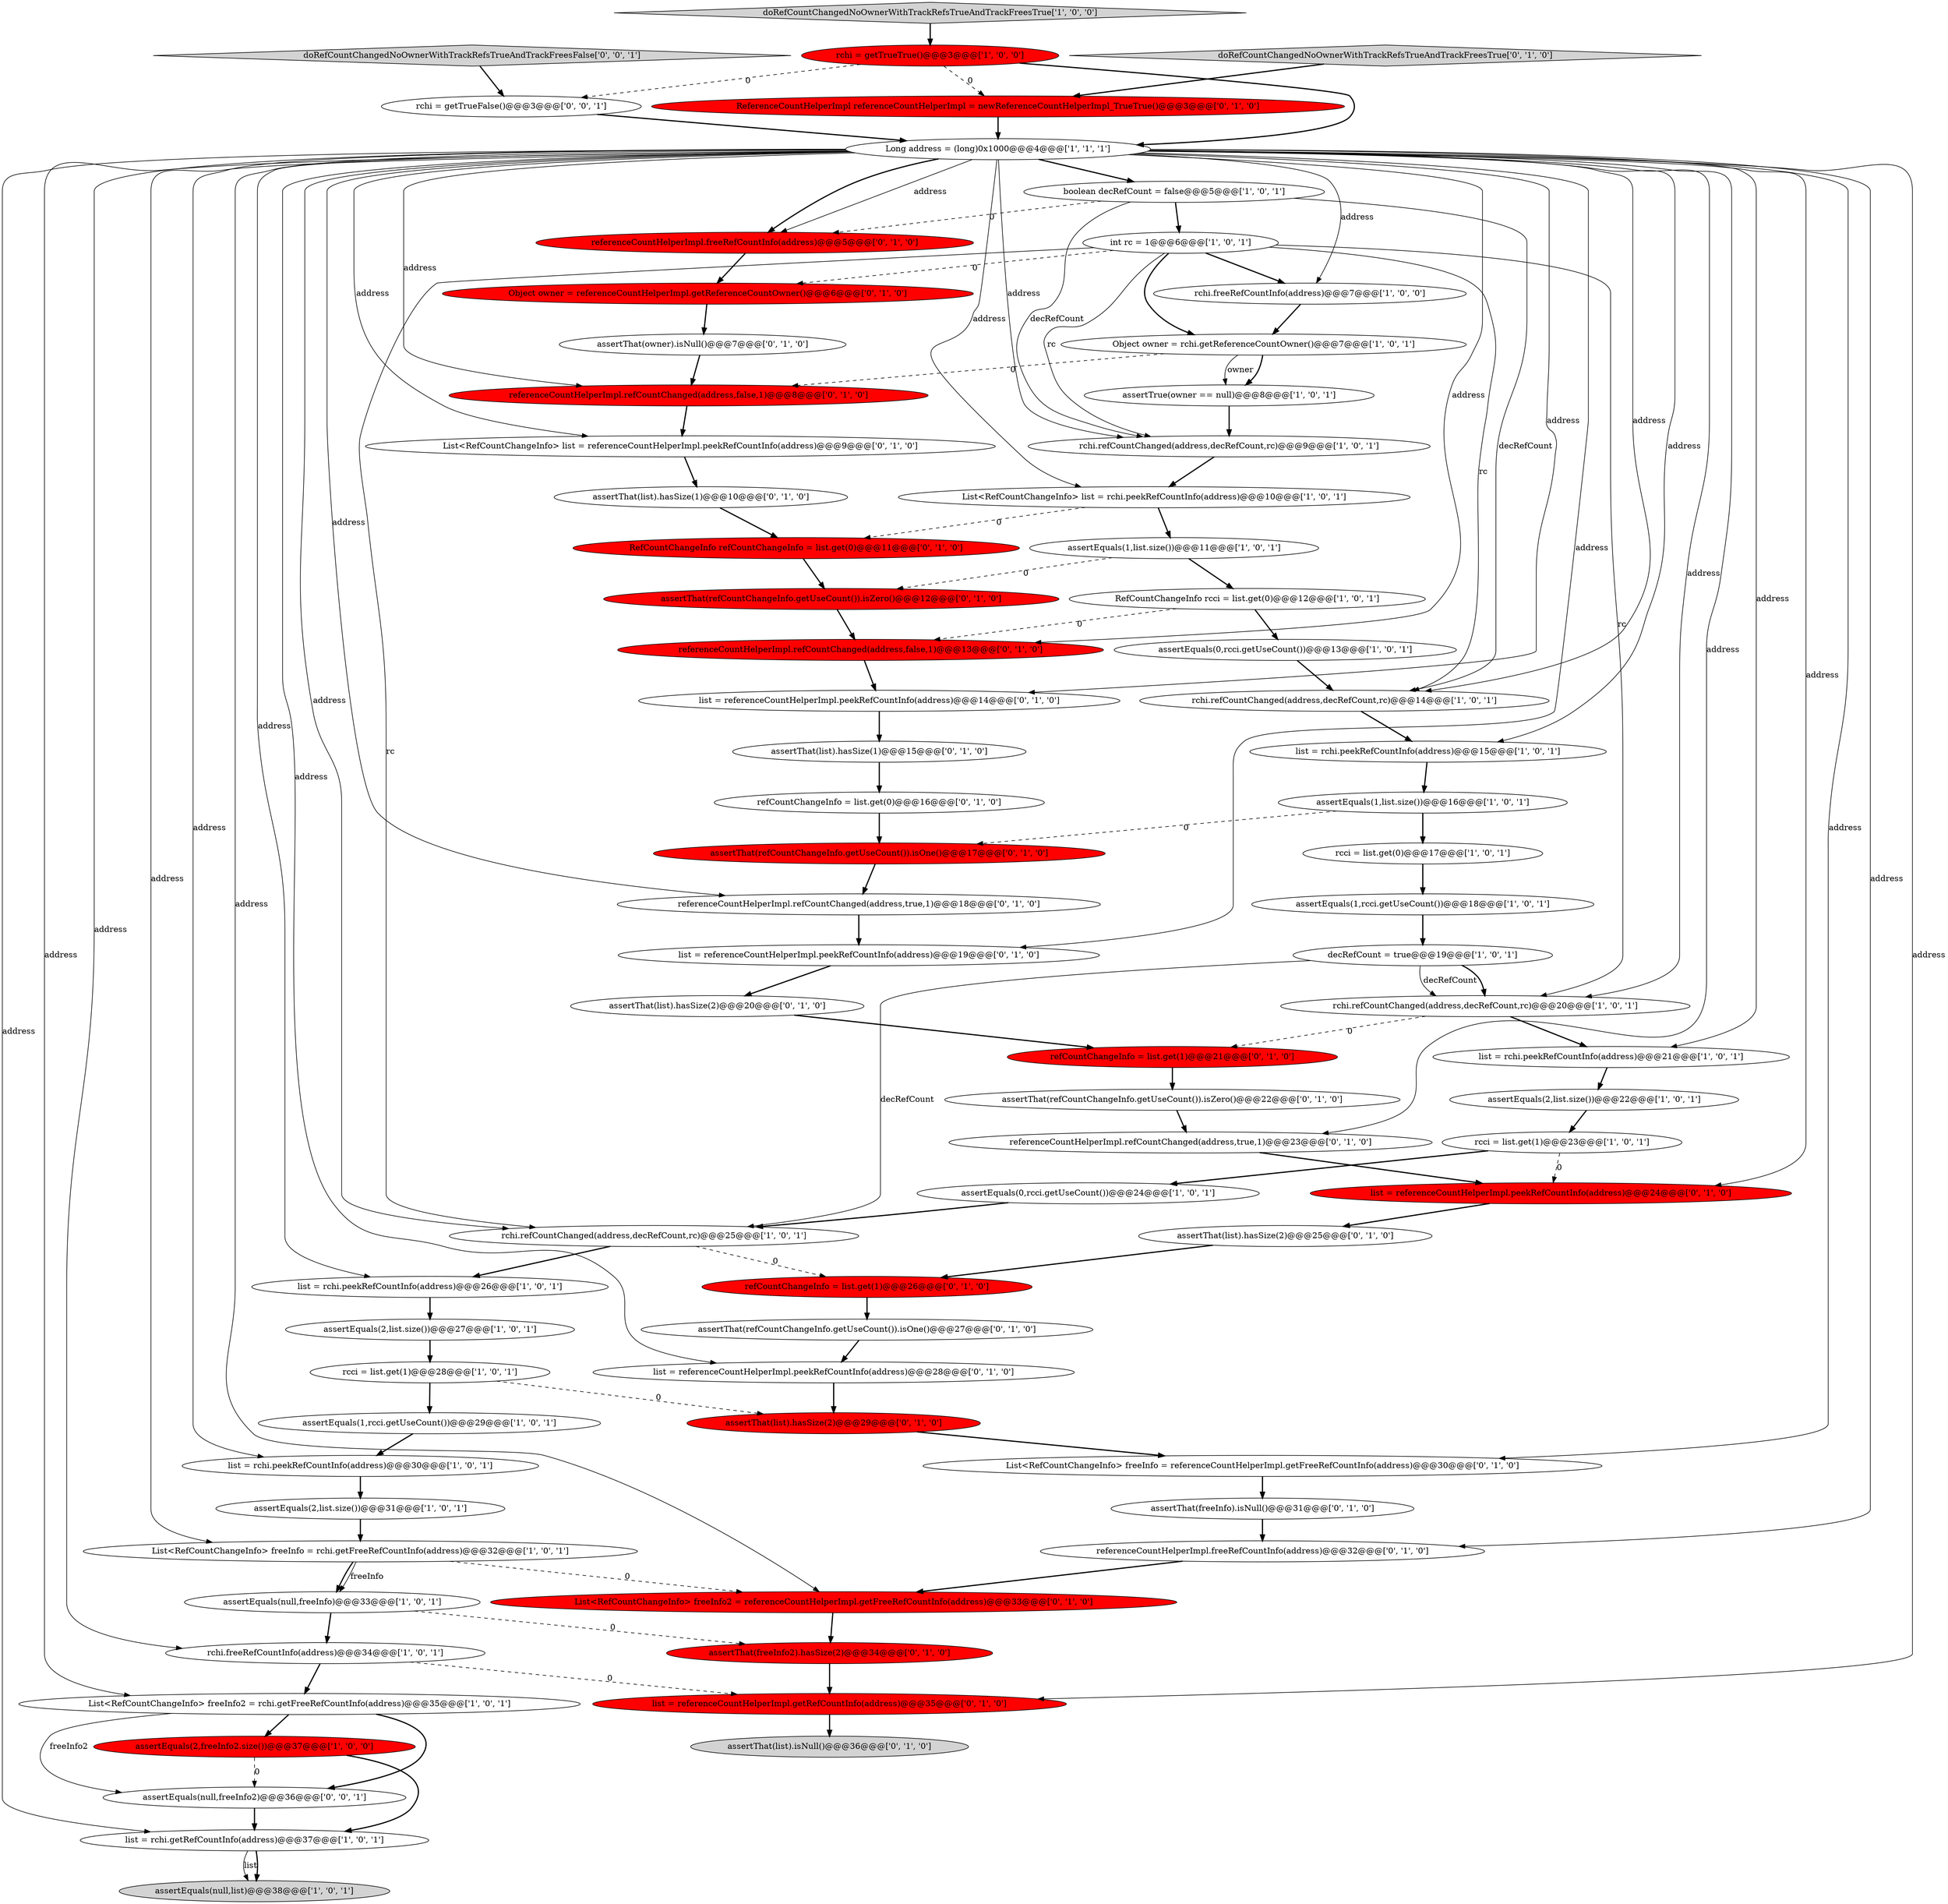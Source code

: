 digraph {
65 [style = filled, label = "refCountChangeInfo = list.get(0)@@@16@@@['0', '1', '0']", fillcolor = white, shape = ellipse image = "AAA0AAABBB2BBB"];
3 [style = filled, label = "assertEquals(1,list.size())@@@11@@@['1', '0', '1']", fillcolor = white, shape = ellipse image = "AAA0AAABBB1BBB"];
35 [style = filled, label = "assertEquals(0,rcci.getUseCount())@@@24@@@['1', '0', '1']", fillcolor = white, shape = ellipse image = "AAA0AAABBB1BBB"];
9 [style = filled, label = "assertEquals(1,rcci.getUseCount())@@@18@@@['1', '0', '1']", fillcolor = white, shape = ellipse image = "AAA0AAABBB1BBB"];
54 [style = filled, label = "assertThat(list).hasSize(2)@@@20@@@['0', '1', '0']", fillcolor = white, shape = ellipse image = "AAA0AAABBB2BBB"];
6 [style = filled, label = "list = rchi.getRefCountInfo(address)@@@37@@@['1', '0', '1']", fillcolor = white, shape = ellipse image = "AAA0AAABBB1BBB"];
30 [style = filled, label = "assertTrue(owner == null)@@@8@@@['1', '0', '1']", fillcolor = white, shape = ellipse image = "AAA0AAABBB1BBB"];
31 [style = filled, label = "assertEquals(1,rcci.getUseCount())@@@29@@@['1', '0', '1']", fillcolor = white, shape = ellipse image = "AAA0AAABBB1BBB"];
40 [style = filled, label = "referenceCountHelperImpl.refCountChanged(address,true,1)@@@18@@@['0', '1', '0']", fillcolor = white, shape = ellipse image = "AAA0AAABBB2BBB"];
69 [style = filled, label = "refCountChangeInfo = list.get(1)@@@21@@@['0', '1', '0']", fillcolor = red, shape = ellipse image = "AAA1AAABBB2BBB"];
5 [style = filled, label = "assertEquals(2,list.size())@@@27@@@['1', '0', '1']", fillcolor = white, shape = ellipse image = "AAA0AAABBB1BBB"];
48 [style = filled, label = "assertThat(refCountChangeInfo.getUseCount()).isOne()@@@17@@@['0', '1', '0']", fillcolor = red, shape = ellipse image = "AAA1AAABBB2BBB"];
63 [style = filled, label = "List<RefCountChangeInfo> list = referenceCountHelperImpl.peekRefCountInfo(address)@@@9@@@['0', '1', '0']", fillcolor = white, shape = ellipse image = "AAA0AAABBB2BBB"];
60 [style = filled, label = "list = referenceCountHelperImpl.peekRefCountInfo(address)@@@24@@@['0', '1', '0']", fillcolor = red, shape = ellipse image = "AAA1AAABBB2BBB"];
23 [style = filled, label = "rchi.refCountChanged(address,decRefCount,rc)@@@20@@@['1', '0', '1']", fillcolor = white, shape = ellipse image = "AAA0AAABBB1BBB"];
43 [style = filled, label = "referenceCountHelperImpl.refCountChanged(address,false,1)@@@13@@@['0', '1', '0']", fillcolor = red, shape = ellipse image = "AAA1AAABBB2BBB"];
7 [style = filled, label = "assertEquals(2,list.size())@@@22@@@['1', '0', '1']", fillcolor = white, shape = ellipse image = "AAA0AAABBB1BBB"];
37 [style = filled, label = "rchi.freeRefCountInfo(address)@@@7@@@['1', '0', '0']", fillcolor = white, shape = ellipse image = "AAA0AAABBB1BBB"];
51 [style = filled, label = "assertThat(freeInfo2).hasSize(2)@@@34@@@['0', '1', '0']", fillcolor = red, shape = ellipse image = "AAA1AAABBB2BBB"];
46 [style = filled, label = "referenceCountHelperImpl.refCountChanged(address,true,1)@@@23@@@['0', '1', '0']", fillcolor = white, shape = ellipse image = "AAA0AAABBB2BBB"];
57 [style = filled, label = "referenceCountHelperImpl.freeRefCountInfo(address)@@@5@@@['0', '1', '0']", fillcolor = red, shape = ellipse image = "AAA1AAABBB2BBB"];
11 [style = filled, label = "assertEquals(null,freeInfo)@@@33@@@['1', '0', '1']", fillcolor = white, shape = ellipse image = "AAA0AAABBB1BBB"];
14 [style = filled, label = "assertEquals(2,list.size())@@@31@@@['1', '0', '1']", fillcolor = white, shape = ellipse image = "AAA0AAABBB1BBB"];
39 [style = filled, label = "assertThat(list).hasSize(2)@@@29@@@['0', '1', '0']", fillcolor = red, shape = ellipse image = "AAA1AAABBB2BBB"];
10 [style = filled, label = "assertEquals(0,rcci.getUseCount())@@@13@@@['1', '0', '1']", fillcolor = white, shape = ellipse image = "AAA0AAABBB1BBB"];
15 [style = filled, label = "boolean decRefCount = false@@@5@@@['1', '0', '1']", fillcolor = white, shape = ellipse image = "AAA0AAABBB1BBB"];
0 [style = filled, label = "rchi.freeRefCountInfo(address)@@@34@@@['1', '0', '1']", fillcolor = white, shape = ellipse image = "AAA0AAABBB1BBB"];
33 [style = filled, label = "assertEquals(null,list)@@@38@@@['1', '0', '1']", fillcolor = lightgray, shape = ellipse image = "AAA0AAABBB1BBB"];
62 [style = filled, label = "assertThat(list).isNull()@@@36@@@['0', '1', '0']", fillcolor = lightgray, shape = ellipse image = "AAA0AAABBB2BBB"];
17 [style = filled, label = "rchi.refCountChanged(address,decRefCount,rc)@@@9@@@['1', '0', '1']", fillcolor = white, shape = ellipse image = "AAA0AAABBB1BBB"];
49 [style = filled, label = "List<RefCountChangeInfo> freeInfo2 = referenceCountHelperImpl.getFreeRefCountInfo(address)@@@33@@@['0', '1', '0']", fillcolor = red, shape = ellipse image = "AAA1AAABBB2BBB"];
64 [style = filled, label = "list = referenceCountHelperImpl.peekRefCountInfo(address)@@@14@@@['0', '1', '0']", fillcolor = white, shape = ellipse image = "AAA0AAABBB2BBB"];
2 [style = filled, label = "assertEquals(2,freeInfo2.size())@@@37@@@['1', '0', '0']", fillcolor = red, shape = ellipse image = "AAA1AAABBB1BBB"];
27 [style = filled, label = "doRefCountChangedNoOwnerWithTrackRefsTrueAndTrackFreesTrue['1', '0', '0']", fillcolor = lightgray, shape = diamond image = "AAA0AAABBB1BBB"];
52 [style = filled, label = "assertThat(list).hasSize(2)@@@25@@@['0', '1', '0']", fillcolor = white, shape = ellipse image = "AAA0AAABBB2BBB"];
71 [style = filled, label = "referenceCountHelperImpl.refCountChanged(address,false,1)@@@8@@@['0', '1', '0']", fillcolor = red, shape = ellipse image = "AAA1AAABBB2BBB"];
41 [style = filled, label = "referenceCountHelperImpl.freeRefCountInfo(address)@@@32@@@['0', '1', '0']", fillcolor = white, shape = ellipse image = "AAA0AAABBB2BBB"];
19 [style = filled, label = "assertEquals(1,list.size())@@@16@@@['1', '0', '1']", fillcolor = white, shape = ellipse image = "AAA0AAABBB1BBB"];
32 [style = filled, label = "list = rchi.peekRefCountInfo(address)@@@15@@@['1', '0', '1']", fillcolor = white, shape = ellipse image = "AAA0AAABBB1BBB"];
36 [style = filled, label = "list = rchi.peekRefCountInfo(address)@@@21@@@['1', '0', '1']", fillcolor = white, shape = ellipse image = "AAA0AAABBB1BBB"];
68 [style = filled, label = "assertThat(refCountChangeInfo.getUseCount()).isZero()@@@12@@@['0', '1', '0']", fillcolor = red, shape = ellipse image = "AAA1AAABBB2BBB"];
74 [style = filled, label = "doRefCountChangedNoOwnerWithTrackRefsTrueAndTrackFreesFalse['0', '0', '1']", fillcolor = lightgray, shape = diamond image = "AAA0AAABBB3BBB"];
16 [style = filled, label = "rcci = list.get(0)@@@17@@@['1', '0', '1']", fillcolor = white, shape = ellipse image = "AAA0AAABBB1BBB"];
18 [style = filled, label = "decRefCount = true@@@19@@@['1', '0', '1']", fillcolor = white, shape = ellipse image = "AAA0AAABBB1BBB"];
67 [style = filled, label = "assertThat(refCountChangeInfo.getUseCount()).isZero()@@@22@@@['0', '1', '0']", fillcolor = white, shape = ellipse image = "AAA0AAABBB2BBB"];
22 [style = filled, label = "Object owner = rchi.getReferenceCountOwner()@@@7@@@['1', '0', '1']", fillcolor = white, shape = ellipse image = "AAA0AAABBB1BBB"];
38 [style = filled, label = "doRefCountChangedNoOwnerWithTrackRefsTrueAndTrackFreesTrue['0', '1', '0']", fillcolor = lightgray, shape = diamond image = "AAA0AAABBB2BBB"];
72 [style = filled, label = "rchi = getTrueFalse()@@@3@@@['0', '0', '1']", fillcolor = white, shape = ellipse image = "AAA0AAABBB3BBB"];
66 [style = filled, label = "assertThat(owner).isNull()@@@7@@@['0', '1', '0']", fillcolor = white, shape = ellipse image = "AAA0AAABBB2BBB"];
26 [style = filled, label = "list = rchi.peekRefCountInfo(address)@@@26@@@['1', '0', '1']", fillcolor = white, shape = ellipse image = "AAA0AAABBB1BBB"];
59 [style = filled, label = "list = referenceCountHelperImpl.peekRefCountInfo(address)@@@28@@@['0', '1', '0']", fillcolor = white, shape = ellipse image = "AAA0AAABBB2BBB"];
29 [style = filled, label = "List<RefCountChangeInfo> freeInfo = rchi.getFreeRefCountInfo(address)@@@32@@@['1', '0', '1']", fillcolor = white, shape = ellipse image = "AAA0AAABBB1BBB"];
45 [style = filled, label = "list = referenceCountHelperImpl.getRefCountInfo(address)@@@35@@@['0', '1', '0']", fillcolor = red, shape = ellipse image = "AAA1AAABBB2BBB"];
13 [style = filled, label = "rchi = getTrueTrue()@@@3@@@['1', '0', '0']", fillcolor = red, shape = ellipse image = "AAA1AAABBB1BBB"];
25 [style = filled, label = "rchi.refCountChanged(address,decRefCount,rc)@@@25@@@['1', '0', '1']", fillcolor = white, shape = ellipse image = "AAA0AAABBB1BBB"];
34 [style = filled, label = "int rc = 1@@@6@@@['1', '0', '1']", fillcolor = white, shape = ellipse image = "AAA0AAABBB1BBB"];
12 [style = filled, label = "Long address = (long)0x1000@@@4@@@['1', '1', '1']", fillcolor = white, shape = ellipse image = "AAA0AAABBB1BBB"];
50 [style = filled, label = "assertThat(list).hasSize(1)@@@15@@@['0', '1', '0']", fillcolor = white, shape = ellipse image = "AAA0AAABBB2BBB"];
4 [style = filled, label = "rchi.refCountChanged(address,decRefCount,rc)@@@14@@@['1', '0', '1']", fillcolor = white, shape = ellipse image = "AAA0AAABBB1BBB"];
56 [style = filled, label = "Object owner = referenceCountHelperImpl.getReferenceCountOwner()@@@6@@@['0', '1', '0']", fillcolor = red, shape = ellipse image = "AAA1AAABBB2BBB"];
21 [style = filled, label = "rcci = list.get(1)@@@23@@@['1', '0', '1']", fillcolor = white, shape = ellipse image = "AAA0AAABBB1BBB"];
53 [style = filled, label = "ReferenceCountHelperImpl referenceCountHelperImpl = newReferenceCountHelperImpl_TrueTrue()@@@3@@@['0', '1', '0']", fillcolor = red, shape = ellipse image = "AAA1AAABBB2BBB"];
8 [style = filled, label = "List<RefCountChangeInfo> list = rchi.peekRefCountInfo(address)@@@10@@@['1', '0', '1']", fillcolor = white, shape = ellipse image = "AAA0AAABBB1BBB"];
20 [style = filled, label = "list = rchi.peekRefCountInfo(address)@@@30@@@['1', '0', '1']", fillcolor = white, shape = ellipse image = "AAA0AAABBB1BBB"];
1 [style = filled, label = "List<RefCountChangeInfo> freeInfo2 = rchi.getFreeRefCountInfo(address)@@@35@@@['1', '0', '1']", fillcolor = white, shape = ellipse image = "AAA0AAABBB1BBB"];
24 [style = filled, label = "rcci = list.get(1)@@@28@@@['1', '0', '1']", fillcolor = white, shape = ellipse image = "AAA0AAABBB1BBB"];
28 [style = filled, label = "RefCountChangeInfo rcci = list.get(0)@@@12@@@['1', '0', '1']", fillcolor = white, shape = ellipse image = "AAA0AAABBB1BBB"];
42 [style = filled, label = "RefCountChangeInfo refCountChangeInfo = list.get(0)@@@11@@@['0', '1', '0']", fillcolor = red, shape = ellipse image = "AAA1AAABBB2BBB"];
44 [style = filled, label = "assertThat(list).hasSize(1)@@@10@@@['0', '1', '0']", fillcolor = white, shape = ellipse image = "AAA0AAABBB2BBB"];
47 [style = filled, label = "assertThat(freeInfo).isNull()@@@31@@@['0', '1', '0']", fillcolor = white, shape = ellipse image = "AAA0AAABBB2BBB"];
70 [style = filled, label = "assertThat(refCountChangeInfo.getUseCount()).isOne()@@@27@@@['0', '1', '0']", fillcolor = white, shape = ellipse image = "AAA0AAABBB2BBB"];
55 [style = filled, label = "List<RefCountChangeInfo> freeInfo = referenceCountHelperImpl.getFreeRefCountInfo(address)@@@30@@@['0', '1', '0']", fillcolor = white, shape = ellipse image = "AAA0AAABBB2BBB"];
61 [style = filled, label = "list = referenceCountHelperImpl.peekRefCountInfo(address)@@@19@@@['0', '1', '0']", fillcolor = white, shape = ellipse image = "AAA0AAABBB2BBB"];
58 [style = filled, label = "refCountChangeInfo = list.get(1)@@@26@@@['0', '1', '0']", fillcolor = red, shape = ellipse image = "AAA1AAABBB2BBB"];
73 [style = filled, label = "assertEquals(null,freeInfo2)@@@36@@@['0', '0', '1']", fillcolor = white, shape = ellipse image = "AAA0AAABBB3BBB"];
27->13 [style = bold, label=""];
12->4 [style = solid, label="address"];
34->17 [style = solid, label="rc"];
55->47 [style = bold, label=""];
68->43 [style = bold, label=""];
74->72 [style = bold, label=""];
2->6 [style = bold, label=""];
22->71 [style = dashed, label="0"];
15->57 [style = dashed, label="0"];
49->51 [style = bold, label=""];
65->48 [style = bold, label=""];
12->32 [style = solid, label="address"];
12->36 [style = solid, label="address"];
12->26 [style = solid, label="address"];
24->39 [style = dashed, label="0"];
22->30 [style = bold, label=""];
12->46 [style = solid, label="address"];
50->65 [style = bold, label=""];
71->63 [style = bold, label=""];
12->40 [style = solid, label="address"];
73->6 [style = bold, label=""];
34->56 [style = dashed, label="0"];
45->62 [style = bold, label=""];
12->17 [style = solid, label="address"];
23->36 [style = bold, label=""];
12->20 [style = solid, label="address"];
21->35 [style = bold, label=""];
31->20 [style = bold, label=""];
16->9 [style = bold, label=""];
12->57 [style = solid, label="address"];
22->30 [style = solid, label="owner"];
40->61 [style = bold, label=""];
12->59 [style = solid, label="address"];
15->34 [style = bold, label=""];
12->43 [style = solid, label="address"];
42->68 [style = bold, label=""];
38->53 [style = bold, label=""];
20->14 [style = bold, label=""];
41->49 [style = bold, label=""];
59->39 [style = bold, label=""];
58->70 [style = bold, label=""];
15->17 [style = solid, label="decRefCount"];
18->25 [style = solid, label="decRefCount"];
8->42 [style = dashed, label="0"];
46->60 [style = bold, label=""];
52->58 [style = bold, label=""];
12->49 [style = solid, label="address"];
70->59 [style = bold, label=""];
13->12 [style = bold, label=""];
23->69 [style = dashed, label="0"];
28->43 [style = dashed, label="0"];
34->23 [style = solid, label="rc"];
12->0 [style = solid, label="address"];
12->60 [style = solid, label="address"];
19->48 [style = dashed, label="0"];
25->26 [style = bold, label=""];
66->71 [style = bold, label=""];
12->45 [style = solid, label="address"];
47->41 [style = bold, label=""];
13->72 [style = dashed, label="0"];
12->29 [style = solid, label="address"];
29->11 [style = bold, label=""];
12->71 [style = solid, label="address"];
12->64 [style = solid, label="address"];
11->51 [style = dashed, label="0"];
21->60 [style = dashed, label="0"];
17->8 [style = bold, label=""];
44->42 [style = bold, label=""];
18->23 [style = solid, label="decRefCount"];
30->17 [style = bold, label=""];
18->23 [style = bold, label=""];
8->3 [style = bold, label=""];
72->12 [style = bold, label=""];
1->73 [style = bold, label=""];
6->33 [style = solid, label="list"];
29->11 [style = solid, label="freeInfo"];
32->19 [style = bold, label=""];
56->66 [style = bold, label=""];
12->6 [style = solid, label="address"];
19->16 [style = bold, label=""];
12->41 [style = solid, label="address"];
35->25 [style = bold, label=""];
37->22 [style = bold, label=""];
3->28 [style = bold, label=""];
9->18 [style = bold, label=""];
24->31 [style = bold, label=""];
51->45 [style = bold, label=""];
13->53 [style = dashed, label="0"];
0->1 [style = bold, label=""];
5->24 [style = bold, label=""];
6->33 [style = bold, label=""];
14->29 [style = bold, label=""];
1->2 [style = bold, label=""];
12->55 [style = solid, label="address"];
12->25 [style = solid, label="address"];
61->54 [style = bold, label=""];
60->52 [style = bold, label=""];
12->63 [style = solid, label="address"];
53->12 [style = bold, label=""];
0->45 [style = dashed, label="0"];
63->44 [style = bold, label=""];
25->58 [style = dashed, label="0"];
34->25 [style = solid, label="rc"];
43->64 [style = bold, label=""];
28->10 [style = bold, label=""];
69->67 [style = bold, label=""];
39->55 [style = bold, label=""];
67->46 [style = bold, label=""];
26->5 [style = bold, label=""];
12->15 [style = bold, label=""];
12->57 [style = bold, label=""];
54->69 [style = bold, label=""];
2->73 [style = dashed, label="0"];
48->40 [style = bold, label=""];
34->22 [style = bold, label=""];
12->8 [style = solid, label="address"];
12->1 [style = solid, label="address"];
57->56 [style = bold, label=""];
15->4 [style = solid, label="decRefCount"];
3->68 [style = dashed, label="0"];
11->0 [style = bold, label=""];
34->37 [style = bold, label=""];
36->7 [style = bold, label=""];
34->4 [style = solid, label="rc"];
1->73 [style = solid, label="freeInfo2"];
10->4 [style = bold, label=""];
7->21 [style = bold, label=""];
29->49 [style = dashed, label="0"];
64->50 [style = bold, label=""];
12->37 [style = solid, label="address"];
12->23 [style = solid, label="address"];
12->61 [style = solid, label="address"];
4->32 [style = bold, label=""];
}
